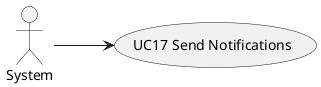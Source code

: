 @startuml
left to right direction
actor "System" as System

System --> (UC17 Send Notifications)

@enduml